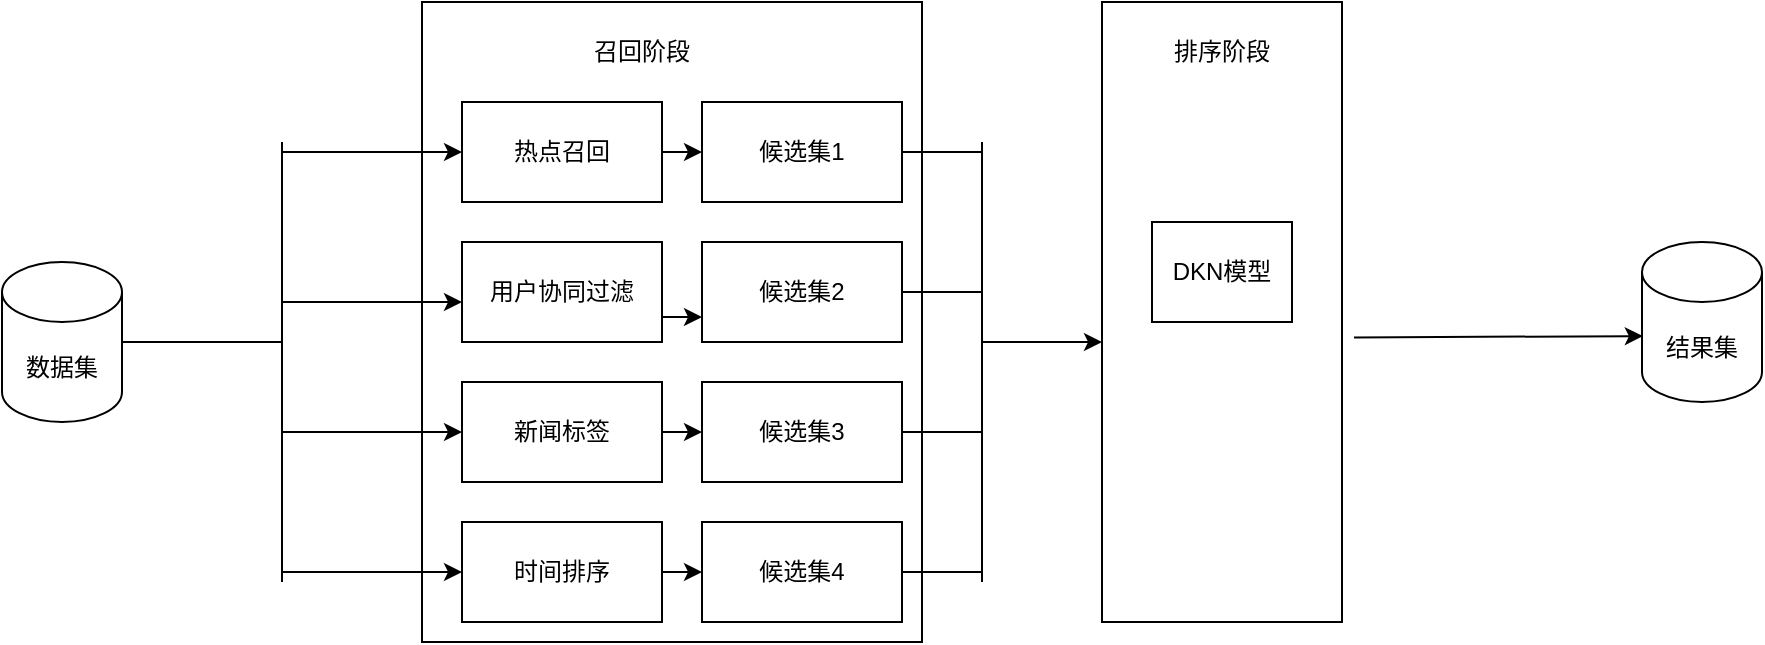 <mxfile version="20.3.0" type="github">
  <diagram id="i8f8YaOHGKd7iWs0Xmal" name="第 1 页">
    <mxGraphModel dx="1282" dy="543" grid="1" gridSize="10" guides="1" tooltips="1" connect="1" arrows="1" fold="1" page="1" pageScale="1" pageWidth="4681" pageHeight="3300" math="0" shadow="0">
      <root>
        <mxCell id="0" />
        <mxCell id="1" parent="0" />
        <mxCell id="iHNzrTd_pEi8X0Kg4OKq-3" value="数据集" style="shape=cylinder3;whiteSpace=wrap;html=1;boundedLbl=1;backgroundOutline=1;size=15;" vertex="1" parent="1">
          <mxGeometry x="50" y="310" width="60" height="80" as="geometry" />
        </mxCell>
        <mxCell id="iHNzrTd_pEi8X0Kg4OKq-4" value="" style="rounded=0;whiteSpace=wrap;html=1;" vertex="1" parent="1">
          <mxGeometry x="260" y="180" width="250" height="320" as="geometry" />
        </mxCell>
        <mxCell id="iHNzrTd_pEi8X0Kg4OKq-6" value="召回阶段" style="text;html=1;strokeColor=none;fillColor=none;align=center;verticalAlign=middle;whiteSpace=wrap;rounded=0;" vertex="1" parent="1">
          <mxGeometry x="340" y="190" width="60" height="30" as="geometry" />
        </mxCell>
        <mxCell id="iHNzrTd_pEi8X0Kg4OKq-7" value="热点召回" style="rounded=0;whiteSpace=wrap;html=1;" vertex="1" parent="1">
          <mxGeometry x="280" y="230" width="100" height="50" as="geometry" />
        </mxCell>
        <mxCell id="iHNzrTd_pEi8X0Kg4OKq-8" value="用户协同过滤" style="rounded=0;whiteSpace=wrap;html=1;" vertex="1" parent="1">
          <mxGeometry x="280" y="300" width="100" height="50" as="geometry" />
        </mxCell>
        <mxCell id="iHNzrTd_pEi8X0Kg4OKq-9" value="新闻标签" style="rounded=0;whiteSpace=wrap;html=1;" vertex="1" parent="1">
          <mxGeometry x="280" y="370" width="100" height="50" as="geometry" />
        </mxCell>
        <mxCell id="iHNzrTd_pEi8X0Kg4OKq-10" value="时间排序" style="rounded=0;whiteSpace=wrap;html=1;" vertex="1" parent="1">
          <mxGeometry x="280" y="440" width="100" height="50" as="geometry" />
        </mxCell>
        <mxCell id="iHNzrTd_pEi8X0Kg4OKq-11" value="候选集1" style="rounded=0;whiteSpace=wrap;html=1;" vertex="1" parent="1">
          <mxGeometry x="400" y="230" width="100" height="50" as="geometry" />
        </mxCell>
        <mxCell id="iHNzrTd_pEi8X0Kg4OKq-12" value="候选集1" style="rounded=0;whiteSpace=wrap;html=1;" vertex="1" parent="1">
          <mxGeometry x="400" y="230" width="100" height="50" as="geometry" />
        </mxCell>
        <mxCell id="iHNzrTd_pEi8X0Kg4OKq-13" value="候选集2" style="rounded=0;whiteSpace=wrap;html=1;" vertex="1" parent="1">
          <mxGeometry x="400" y="300" width="100" height="50" as="geometry" />
        </mxCell>
        <mxCell id="iHNzrTd_pEi8X0Kg4OKq-16" value="候选集4" style="rounded=0;whiteSpace=wrap;html=1;" vertex="1" parent="1">
          <mxGeometry x="400" y="440" width="100" height="50" as="geometry" />
        </mxCell>
        <mxCell id="iHNzrTd_pEi8X0Kg4OKq-17" value="候选集3" style="rounded=0;whiteSpace=wrap;html=1;" vertex="1" parent="1">
          <mxGeometry x="400" y="370" width="100" height="50" as="geometry" />
        </mxCell>
        <mxCell id="iHNzrTd_pEi8X0Kg4OKq-18" value="" style="rounded=0;whiteSpace=wrap;html=1;" vertex="1" parent="1">
          <mxGeometry x="600" y="180" width="120" height="310" as="geometry" />
        </mxCell>
        <mxCell id="iHNzrTd_pEi8X0Kg4OKq-25" value="排序阶段" style="text;html=1;strokeColor=none;fillColor=none;align=center;verticalAlign=middle;whiteSpace=wrap;rounded=0;" vertex="1" parent="1">
          <mxGeometry x="630" y="190" width="60" height="30" as="geometry" />
        </mxCell>
        <mxCell id="iHNzrTd_pEi8X0Kg4OKq-27" value="DKN模型" style="rounded=0;whiteSpace=wrap;html=1;" vertex="1" parent="1">
          <mxGeometry x="625" y="290" width="70" height="50" as="geometry" />
        </mxCell>
        <mxCell id="iHNzrTd_pEi8X0Kg4OKq-29" value="结果集" style="shape=cylinder3;whiteSpace=wrap;html=1;boundedLbl=1;backgroundOutline=1;size=15;" vertex="1" parent="1">
          <mxGeometry x="870" y="300" width="60" height="80" as="geometry" />
        </mxCell>
        <mxCell id="iHNzrTd_pEi8X0Kg4OKq-35" value="" style="endArrow=classic;html=1;rounded=0;entryX=0;entryY=0.5;entryDx=0;entryDy=0;endFill=1;" edge="1" parent="1" target="iHNzrTd_pEi8X0Kg4OKq-7">
          <mxGeometry width="50" height="50" relative="1" as="geometry">
            <mxPoint x="190" y="255" as="sourcePoint" />
            <mxPoint x="500" y="350" as="targetPoint" />
          </mxGeometry>
        </mxCell>
        <mxCell id="iHNzrTd_pEi8X0Kg4OKq-36" value="" style="endArrow=classic;html=1;rounded=0;entryX=0;entryY=0.6;entryDx=0;entryDy=0;entryPerimeter=0;endFill=1;" edge="1" parent="1" target="iHNzrTd_pEi8X0Kg4OKq-8">
          <mxGeometry width="50" height="50" relative="1" as="geometry">
            <mxPoint x="190" y="330" as="sourcePoint" />
            <mxPoint x="500" y="350" as="targetPoint" />
          </mxGeometry>
        </mxCell>
        <mxCell id="iHNzrTd_pEi8X0Kg4OKq-37" value="" style="endArrow=classic;html=1;rounded=0;entryX=0;entryY=0.5;entryDx=0;entryDy=0;endFill=1;" edge="1" parent="1" target="iHNzrTd_pEi8X0Kg4OKq-9">
          <mxGeometry width="50" height="50" relative="1" as="geometry">
            <mxPoint x="190" y="395" as="sourcePoint" />
            <mxPoint x="500" y="350" as="targetPoint" />
          </mxGeometry>
        </mxCell>
        <mxCell id="iHNzrTd_pEi8X0Kg4OKq-38" value="" style="endArrow=classic;html=1;rounded=0;entryX=0;entryY=0.5;entryDx=0;entryDy=0;endFill=1;" edge="1" parent="1" target="iHNzrTd_pEi8X0Kg4OKq-10">
          <mxGeometry width="50" height="50" relative="1" as="geometry">
            <mxPoint x="190" y="465" as="sourcePoint" />
            <mxPoint x="500" y="350" as="targetPoint" />
          </mxGeometry>
        </mxCell>
        <mxCell id="iHNzrTd_pEi8X0Kg4OKq-39" value="" style="endArrow=none;html=1;rounded=0;" edge="1" parent="1">
          <mxGeometry width="50" height="50" relative="1" as="geometry">
            <mxPoint x="190" y="470" as="sourcePoint" />
            <mxPoint x="190" y="250" as="targetPoint" />
          </mxGeometry>
        </mxCell>
        <mxCell id="iHNzrTd_pEi8X0Kg4OKq-40" value="" style="endArrow=none;html=1;rounded=0;entryX=1;entryY=0.5;entryDx=0;entryDy=0;entryPerimeter=0;" edge="1" parent="1" target="iHNzrTd_pEi8X0Kg4OKq-3">
          <mxGeometry width="50" height="50" relative="1" as="geometry">
            <mxPoint x="190" y="350" as="sourcePoint" />
            <mxPoint x="500" y="350" as="targetPoint" />
          </mxGeometry>
        </mxCell>
        <mxCell id="iHNzrTd_pEi8X0Kg4OKq-41" value="" style="endArrow=classic;html=1;rounded=0;exitX=1;exitY=0.5;exitDx=0;exitDy=0;entryX=0;entryY=0.5;entryDx=0;entryDy=0;" edge="1" parent="1" source="iHNzrTd_pEi8X0Kg4OKq-7" target="iHNzrTd_pEi8X0Kg4OKq-12">
          <mxGeometry width="50" height="50" relative="1" as="geometry">
            <mxPoint x="450" y="400" as="sourcePoint" />
            <mxPoint x="500" y="350" as="targetPoint" />
          </mxGeometry>
        </mxCell>
        <mxCell id="iHNzrTd_pEi8X0Kg4OKq-42" value="" style="endArrow=classic;html=1;rounded=0;exitX=1;exitY=0.75;exitDx=0;exitDy=0;entryX=0;entryY=0.75;entryDx=0;entryDy=0;" edge="1" parent="1" source="iHNzrTd_pEi8X0Kg4OKq-8" target="iHNzrTd_pEi8X0Kg4OKq-13">
          <mxGeometry width="50" height="50" relative="1" as="geometry">
            <mxPoint x="450" y="400" as="sourcePoint" />
            <mxPoint x="500" y="350" as="targetPoint" />
          </mxGeometry>
        </mxCell>
        <mxCell id="iHNzrTd_pEi8X0Kg4OKq-43" value="" style="endArrow=classic;html=1;rounded=0;exitX=1;exitY=0.5;exitDx=0;exitDy=0;entryX=0;entryY=0.5;entryDx=0;entryDy=0;" edge="1" parent="1" source="iHNzrTd_pEi8X0Kg4OKq-9" target="iHNzrTd_pEi8X0Kg4OKq-17">
          <mxGeometry width="50" height="50" relative="1" as="geometry">
            <mxPoint x="450" y="400" as="sourcePoint" />
            <mxPoint x="500" y="350" as="targetPoint" />
          </mxGeometry>
        </mxCell>
        <mxCell id="iHNzrTd_pEi8X0Kg4OKq-44" value="" style="endArrow=classic;html=1;rounded=0;exitX=1;exitY=0.5;exitDx=0;exitDy=0;entryX=0;entryY=0.5;entryDx=0;entryDy=0;" edge="1" parent="1" source="iHNzrTd_pEi8X0Kg4OKq-10" target="iHNzrTd_pEi8X0Kg4OKq-16">
          <mxGeometry width="50" height="50" relative="1" as="geometry">
            <mxPoint x="450" y="400" as="sourcePoint" />
            <mxPoint x="500" y="350" as="targetPoint" />
          </mxGeometry>
        </mxCell>
        <mxCell id="iHNzrTd_pEi8X0Kg4OKq-46" value="" style="endArrow=classic;html=1;rounded=0;entryX=0.007;entryY=0.588;entryDx=0;entryDy=0;entryPerimeter=0;exitX=1.05;exitY=0.541;exitDx=0;exitDy=0;exitPerimeter=0;" edge="1" parent="1" source="iHNzrTd_pEi8X0Kg4OKq-18" target="iHNzrTd_pEi8X0Kg4OKq-29">
          <mxGeometry width="50" height="50" relative="1" as="geometry">
            <mxPoint x="450" y="400" as="sourcePoint" />
            <mxPoint x="500" y="350" as="targetPoint" />
          </mxGeometry>
        </mxCell>
        <mxCell id="iHNzrTd_pEi8X0Kg4OKq-47" value="" style="endArrow=none;html=1;rounded=0;entryX=1;entryY=0.5;entryDx=0;entryDy=0;" edge="1" parent="1" target="iHNzrTd_pEi8X0Kg4OKq-12">
          <mxGeometry width="50" height="50" relative="1" as="geometry">
            <mxPoint x="540" y="255" as="sourcePoint" />
            <mxPoint x="500" y="350" as="targetPoint" />
          </mxGeometry>
        </mxCell>
        <mxCell id="iHNzrTd_pEi8X0Kg4OKq-48" value="" style="endArrow=none;html=1;rounded=0;entryX=1;entryY=0.5;entryDx=0;entryDy=0;" edge="1" parent="1" target="iHNzrTd_pEi8X0Kg4OKq-13">
          <mxGeometry width="50" height="50" relative="1" as="geometry">
            <mxPoint x="540" y="325" as="sourcePoint" />
            <mxPoint x="500" y="350" as="targetPoint" />
          </mxGeometry>
        </mxCell>
        <mxCell id="iHNzrTd_pEi8X0Kg4OKq-49" value="" style="endArrow=none;html=1;rounded=0;entryX=1;entryY=0.5;entryDx=0;entryDy=0;" edge="1" parent="1" target="iHNzrTd_pEi8X0Kg4OKq-17">
          <mxGeometry width="50" height="50" relative="1" as="geometry">
            <mxPoint x="540" y="395" as="sourcePoint" />
            <mxPoint x="500" y="350" as="targetPoint" />
          </mxGeometry>
        </mxCell>
        <mxCell id="iHNzrTd_pEi8X0Kg4OKq-50" value="" style="endArrow=none;html=1;rounded=0;entryX=1;entryY=0.5;entryDx=0;entryDy=0;" edge="1" parent="1" target="iHNzrTd_pEi8X0Kg4OKq-16">
          <mxGeometry width="50" height="50" relative="1" as="geometry">
            <mxPoint x="540" y="465" as="sourcePoint" />
            <mxPoint x="500" y="350" as="targetPoint" />
          </mxGeometry>
        </mxCell>
        <mxCell id="iHNzrTd_pEi8X0Kg4OKq-51" value="" style="endArrow=none;html=1;rounded=0;" edge="1" parent="1">
          <mxGeometry width="50" height="50" relative="1" as="geometry">
            <mxPoint x="540" y="250" as="sourcePoint" />
            <mxPoint x="540" y="470" as="targetPoint" />
          </mxGeometry>
        </mxCell>
        <mxCell id="iHNzrTd_pEi8X0Kg4OKq-52" value="" style="endArrow=classic;html=1;rounded=0;endFill=1;" edge="1" parent="1">
          <mxGeometry width="50" height="50" relative="1" as="geometry">
            <mxPoint x="540" y="350" as="sourcePoint" />
            <mxPoint x="600" y="350" as="targetPoint" />
          </mxGeometry>
        </mxCell>
      </root>
    </mxGraphModel>
  </diagram>
</mxfile>
